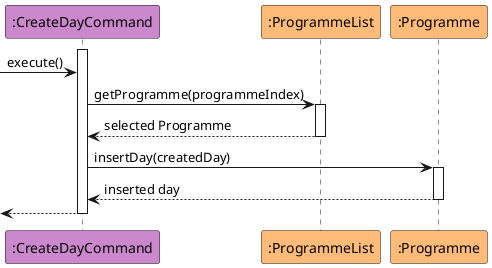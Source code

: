 @startuml
participant ":CreateDayCommand" as CreateDayCommand #cc88cc
participant ":ProgrammeList" as ProgrammeList #ffbb77
participant ":Programme" as Programme #ffbb77



activate CreateDayCommand
-> CreateDayCommand : execute()

CreateDayCommand -> ProgrammeList : getProgramme(programmeIndex)
activate ProgrammeList

ProgrammeList --> CreateDayCommand : selected Programme
deactivate ProgrammeList

CreateDayCommand -> Programme : insertDay(createdDay)
activate Programme

Programme --> CreateDayCommand :  inserted day
deactivate Programme

<-- CreateDayCommand
deactivate CreateDayCommand
@enduml
